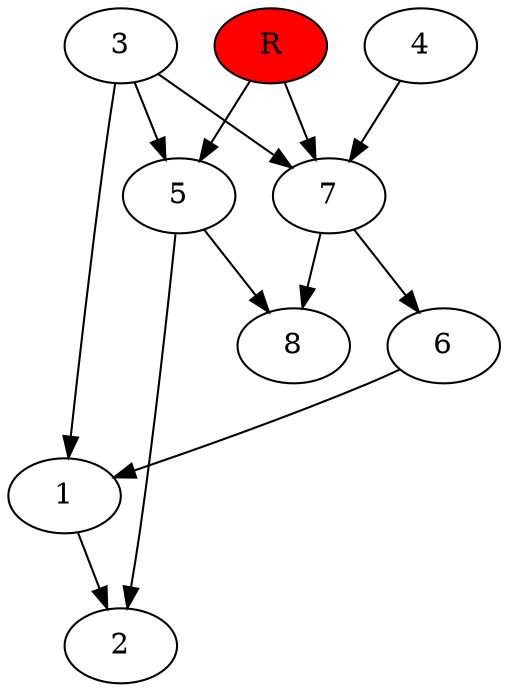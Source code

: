 digraph prb31166 {
	1
	2
	3
	4
	5
	6
	7
	8
	R [fillcolor="#ff0000" style=filled]
	1 -> 2
	3 -> 1
	3 -> 5
	3 -> 7
	4 -> 7
	5 -> 2
	5 -> 8
	6 -> 1
	7 -> 6
	7 -> 8
	R -> 5
	R -> 7
}
